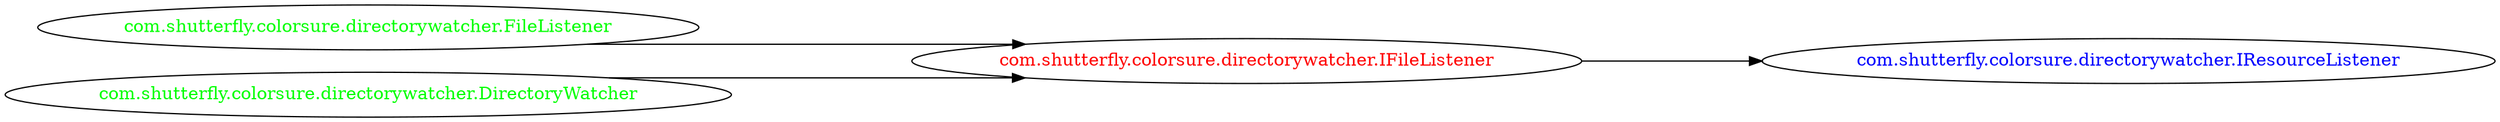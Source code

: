 digraph dependencyGraph {
 concentrate=true;
 ranksep="2.0";
 rankdir="LR"; 
 splines="ortho";
"com.shutterfly.colorsure.directorywatcher.IFileListener" [fontcolor="red"];
"com.shutterfly.colorsure.directorywatcher.IResourceListener" [ fontcolor="blue" ];
"com.shutterfly.colorsure.directorywatcher.IFileListener"->"com.shutterfly.colorsure.directorywatcher.IResourceListener";
"com.shutterfly.colorsure.directorywatcher.FileListener" [ fontcolor="green" ];
"com.shutterfly.colorsure.directorywatcher.FileListener"->"com.shutterfly.colorsure.directorywatcher.IFileListener";
"com.shutterfly.colorsure.directorywatcher.DirectoryWatcher" [ fontcolor="green" ];
"com.shutterfly.colorsure.directorywatcher.DirectoryWatcher"->"com.shutterfly.colorsure.directorywatcher.IFileListener";
}